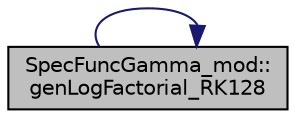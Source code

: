 digraph "SpecFuncGamma_mod::genLogFactorial_RK128"
{
 // LATEX_PDF_SIZE
  edge [fontname="Helvetica",fontsize="10",labelfontname="Helvetica",labelfontsize="10"];
  node [fontname="Helvetica",fontsize="10",shape=record];
  rankdir="LR";
  Node1 [label="SpecFuncGamma_mod::\lgenLogFactorial_RK128",height=0.2,width=0.4,color="black", fillcolor="grey75", style="filled", fontcolor="black",tooltip="Return the log(factorial) of type real of kind RK128 for a whole integer input. This is basically log..."];
  Node1 -> Node1 [color="midnightblue",fontsize="10",style="solid",fontname="Helvetica"];
}
